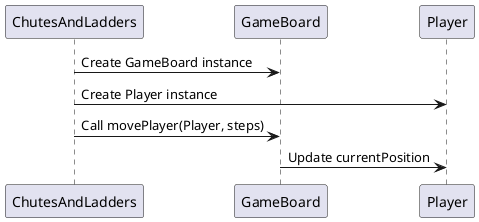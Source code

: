 @startuml
participant "ChutesAndLadders" as Game
participant "GameBoard" as Board
participant "Player" as Player

Game -> Board: Create GameBoard instance
Game -> Player: Create Player instance
Game -> Board: Call movePlayer(Player, steps)
Board -> Player: Update currentPosition
@enduml
